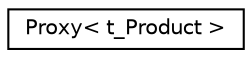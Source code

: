 digraph "Graphical Class Hierarchy"
{
 // LATEX_PDF_SIZE
  edge [fontname="Helvetica",fontsize="10",labelfontname="Helvetica",labelfontsize="10"];
  node [fontname="Helvetica",fontsize="10",shape=record];
  rankdir="LR";
  Node0 [label="Proxy\< t_Product \>",height=0.2,width=0.4,color="black", fillcolor="white", style="filled",URL="$classProxy.html",tooltip="forward declaration"];
}
